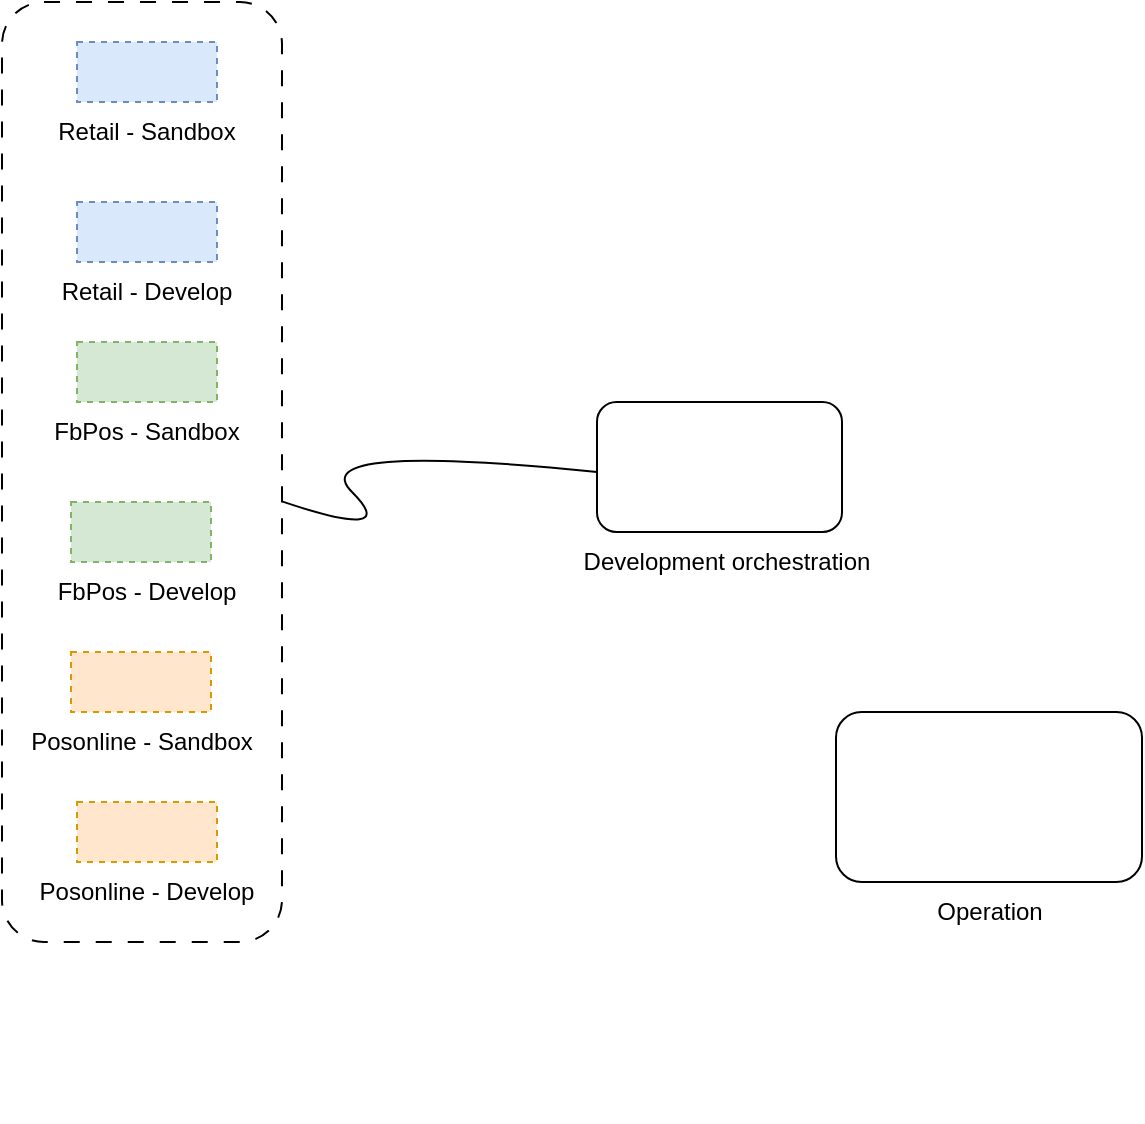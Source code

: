 <mxfile version="26.2.15">
  <diagram name="Page-1" id="dLwagWigHJylYRhr7byR">
    <mxGraphModel dx="1233" dy="615" grid="1" gridSize="10" guides="1" tooltips="1" connect="1" arrows="1" fold="1" page="1" pageScale="1" pageWidth="827" pageHeight="1169" math="0" shadow="0">
      <root>
        <mxCell id="0" />
        <mxCell id="1" parent="0" />
        <mxCell id="zr48DvdfPHjfLI16CQ7y-4" value="" style="shape=image;verticalLabelPosition=bottom;labelBackgroundColor=default;verticalAlign=top;aspect=fixed;imageAspect=0;image=https://upload.wikimedia.org/wikipedia/commons/thumb/a/ab/Haproxy-logo.png/640px-Haproxy-logo.png;" vertex="1" parent="1">
          <mxGeometry x="390" y="520" width="63.61" height="50" as="geometry" />
        </mxCell>
        <mxCell id="zr48DvdfPHjfLI16CQ7y-8" value="" style="group" vertex="1" connectable="0" parent="1">
          <mxGeometry x="280" y="210" width="185" height="95" as="geometry" />
        </mxCell>
        <mxCell id="zr48DvdfPHjfLI16CQ7y-6" value="" style="rounded=1;whiteSpace=wrap;html=1;fillColor=none;" vertex="1" parent="zr48DvdfPHjfLI16CQ7y-8">
          <mxGeometry x="27.5" width="122.5" height="65" as="geometry" />
        </mxCell>
        <mxCell id="zr48DvdfPHjfLI16CQ7y-1" value="" style="shape=image;verticalLabelPosition=bottom;labelBackgroundColor=default;verticalAlign=top;aspect=fixed;imageAspect=0;image=https://plmlab.math.cnrs.fr/uploads/-/system/project/avatar/1748/nomad.png;fontStyle=1" vertex="1" parent="zr48DvdfPHjfLI16CQ7y-8">
          <mxGeometry x="106.5" y="15" width="40" height="40" as="geometry" />
        </mxCell>
        <mxCell id="zr48DvdfPHjfLI16CQ7y-2" value="" style="shape=image;verticalLabelPosition=bottom;labelBackgroundColor=default;verticalAlign=top;aspect=fixed;imageAspect=0;image=https://global-uploads.webflow.com/6203daf47137054c031fa0e6/64071d4ee3e10617c9106129_consul.png;fontStyle=1" vertex="1" parent="zr48DvdfPHjfLI16CQ7y-8">
          <mxGeometry x="27.5" y="10" width="50" height="50" as="geometry" />
        </mxCell>
        <mxCell id="zr48DvdfPHjfLI16CQ7y-7" value="Development orchestration" style="text;html=1;align=center;verticalAlign=middle;whiteSpace=wrap;rounded=0;" vertex="1" parent="zr48DvdfPHjfLI16CQ7y-8">
          <mxGeometry y="65" width="185" height="30" as="geometry" />
        </mxCell>
        <mxCell id="zr48DvdfPHjfLI16CQ7y-23" value="" style="group" vertex="1" connectable="0" parent="1">
          <mxGeometry x="10.0" y="10" width="140" height="470" as="geometry" />
        </mxCell>
        <mxCell id="zr48DvdfPHjfLI16CQ7y-22" value="" style="rounded=1;whiteSpace=wrap;html=1;dashed=1;dashPattern=8 8;" vertex="1" parent="zr48DvdfPHjfLI16CQ7y-23">
          <mxGeometry width="140" height="470" as="geometry" />
        </mxCell>
        <mxCell id="zr48DvdfPHjfLI16CQ7y-9" value="" style="rounded=0;whiteSpace=wrap;html=1;fillColor=#dae8fc;dashed=1;strokeColor=#6c8ebf;" vertex="1" parent="zr48DvdfPHjfLI16CQ7y-23">
          <mxGeometry x="37.5" y="20" width="70" height="30" as="geometry" />
        </mxCell>
        <mxCell id="zr48DvdfPHjfLI16CQ7y-10" value="Retail - Sandbox" style="text;html=1;align=center;verticalAlign=middle;whiteSpace=wrap;rounded=0;" vertex="1" parent="zr48DvdfPHjfLI16CQ7y-23">
          <mxGeometry x="20" y="50" width="105" height="30" as="geometry" />
        </mxCell>
        <mxCell id="zr48DvdfPHjfLI16CQ7y-11" value="" style="rounded=0;whiteSpace=wrap;html=1;fillColor=#dae8fc;dashed=1;strokeColor=#6c8ebf;" vertex="1" parent="zr48DvdfPHjfLI16CQ7y-23">
          <mxGeometry x="37.5" y="100" width="70" height="30" as="geometry" />
        </mxCell>
        <mxCell id="zr48DvdfPHjfLI16CQ7y-12" value="Retail - Develop" style="text;html=1;align=center;verticalAlign=middle;whiteSpace=wrap;rounded=0;" vertex="1" parent="zr48DvdfPHjfLI16CQ7y-23">
          <mxGeometry x="20" y="130" width="105" height="30" as="geometry" />
        </mxCell>
        <mxCell id="zr48DvdfPHjfLI16CQ7y-13" value="" style="rounded=0;whiteSpace=wrap;html=1;fillColor=#d5e8d4;dashed=1;strokeColor=#82b366;" vertex="1" parent="zr48DvdfPHjfLI16CQ7y-23">
          <mxGeometry x="37.5" y="170" width="70" height="30" as="geometry" />
        </mxCell>
        <mxCell id="zr48DvdfPHjfLI16CQ7y-14" value="FbPos - Sandbox" style="text;html=1;align=center;verticalAlign=middle;whiteSpace=wrap;rounded=0;" vertex="1" parent="zr48DvdfPHjfLI16CQ7y-23">
          <mxGeometry x="20" y="200" width="105" height="30" as="geometry" />
        </mxCell>
        <mxCell id="zr48DvdfPHjfLI16CQ7y-15" value="" style="rounded=0;whiteSpace=wrap;html=1;fillColor=#d5e8d4;dashed=1;strokeColor=#82b366;" vertex="1" parent="zr48DvdfPHjfLI16CQ7y-23">
          <mxGeometry x="34.5" y="250" width="70" height="30" as="geometry" />
        </mxCell>
        <mxCell id="zr48DvdfPHjfLI16CQ7y-16" value="FbPos - Develop" style="text;html=1;align=center;verticalAlign=middle;whiteSpace=wrap;rounded=0;" vertex="1" parent="zr48DvdfPHjfLI16CQ7y-23">
          <mxGeometry x="20" y="280" width="105" height="30" as="geometry" />
        </mxCell>
        <mxCell id="zr48DvdfPHjfLI16CQ7y-17" value="" style="rounded=0;whiteSpace=wrap;html=1;fillColor=#ffe6cc;dashed=1;strokeColor=#d79b00;" vertex="1" parent="zr48DvdfPHjfLI16CQ7y-23">
          <mxGeometry x="34.5" y="325" width="70" height="30" as="geometry" />
        </mxCell>
        <mxCell id="zr48DvdfPHjfLI16CQ7y-18" value="Posonline - Sandbox" style="text;html=1;align=center;verticalAlign=middle;whiteSpace=wrap;rounded=0;" vertex="1" parent="zr48DvdfPHjfLI16CQ7y-23">
          <mxGeometry x="9.5" y="355" width="120" height="30" as="geometry" />
        </mxCell>
        <mxCell id="zr48DvdfPHjfLI16CQ7y-19" value="" style="rounded=0;whiteSpace=wrap;html=1;fillColor=#ffe6cc;dashed=1;strokeColor=#d79b00;" vertex="1" parent="zr48DvdfPHjfLI16CQ7y-23">
          <mxGeometry x="37.5" y="400" width="70" height="30" as="geometry" />
        </mxCell>
        <mxCell id="zr48DvdfPHjfLI16CQ7y-20" value="Posonline - Develop" style="text;html=1;align=center;verticalAlign=middle;whiteSpace=wrap;rounded=0;" vertex="1" parent="zr48DvdfPHjfLI16CQ7y-23">
          <mxGeometry x="11.25" y="430" width="122.5" height="30" as="geometry" />
        </mxCell>
        <mxCell id="zr48DvdfPHjfLI16CQ7y-25" value="" style="curved=1;endArrow=none;html=1;rounded=0;entryX=0;entryY=0.5;entryDx=0;entryDy=0;exitX=0.997;exitY=0.531;exitDx=0;exitDy=0;exitPerimeter=0;startFill=0;" edge="1" parent="1" source="zr48DvdfPHjfLI16CQ7y-22" target="zr48DvdfPHjfLI16CQ7y-2">
          <mxGeometry width="50" height="50" relative="1" as="geometry">
            <mxPoint x="160" y="280" as="sourcePoint" />
            <mxPoint x="210" y="230" as="targetPoint" />
            <Array as="points">
              <mxPoint x="210" y="280" />
              <mxPoint x="160" y="230" />
            </Array>
          </mxGeometry>
        </mxCell>
        <mxCell id="zr48DvdfPHjfLI16CQ7y-32" value="" style="group" vertex="1" connectable="0" parent="1">
          <mxGeometry x="427" y="365" width="153" height="115" as="geometry" />
        </mxCell>
        <mxCell id="zr48DvdfPHjfLI16CQ7y-30" value="" style="rounded=1;whiteSpace=wrap;html=1;fillColor=none;" vertex="1" parent="zr48DvdfPHjfLI16CQ7y-32">
          <mxGeometry width="153" height="85" as="geometry" />
        </mxCell>
        <mxCell id="zr48DvdfPHjfLI16CQ7y-26" value="" style="shape=image;verticalLabelPosition=bottom;labelBackgroundColor=default;verticalAlign=top;aspect=fixed;imageAspect=0;image=https://global-uploads.webflow.com/6203daf47137054c031fa0e6/64071d4ee3e10617c9106129_consul.png;fontStyle=1" vertex="1" parent="zr48DvdfPHjfLI16CQ7y-32">
          <mxGeometry x="11.5" y="27.5" width="50" height="50" as="geometry" />
        </mxCell>
        <mxCell id="zr48DvdfPHjfLI16CQ7y-27" value="" style="shape=image;verticalLabelPosition=bottom;labelBackgroundColor=default;verticalAlign=top;aspect=fixed;imageAspect=0;image=https://www.svgrepo.com/show/448679/vault.svg;" vertex="1" parent="zr48DvdfPHjfLI16CQ7y-32">
          <mxGeometry x="103" y="35" width="38" height="38" as="geometry" />
        </mxCell>
        <mxCell id="zr48DvdfPHjfLI16CQ7y-29" value="" style="shape=image;verticalLabelPosition=bottom;labelBackgroundColor=default;verticalAlign=top;aspect=fixed;imageAspect=0;image=https://static-00.iconduck.com/assets.00/ansible-icon-2048x2048-mc4z634w.png;" vertex="1" parent="zr48DvdfPHjfLI16CQ7y-32">
          <mxGeometry x="61.5" y="5" width="30" height="30" as="geometry" />
        </mxCell>
        <mxCell id="zr48DvdfPHjfLI16CQ7y-31" value="Operation" style="text;html=1;align=center;verticalAlign=middle;whiteSpace=wrap;rounded=0;" vertex="1" parent="zr48DvdfPHjfLI16CQ7y-32">
          <mxGeometry x="46.5" y="85" width="60" height="30" as="geometry" />
        </mxCell>
      </root>
    </mxGraphModel>
  </diagram>
</mxfile>
